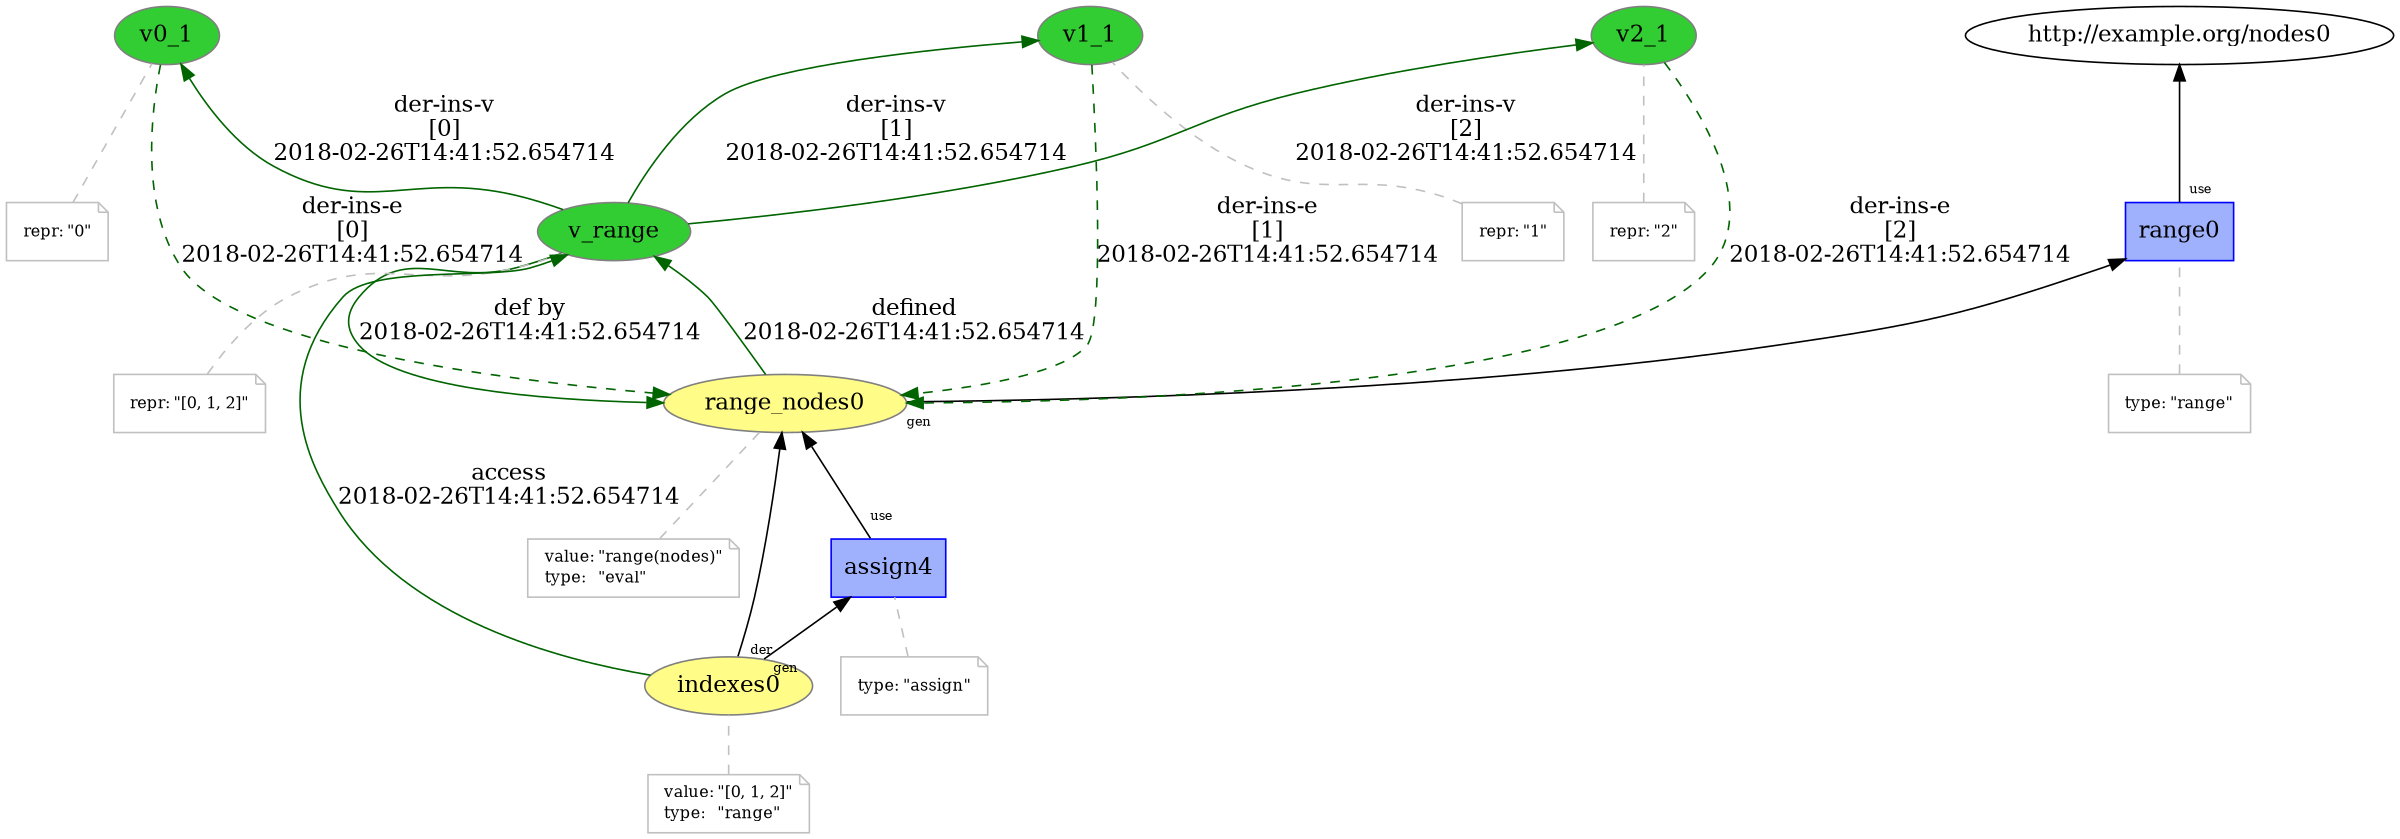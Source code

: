 digraph "PROV" { size="16,12"; rankdir="BT";
"http://example.org/range_nodes0" [fillcolor="#FFFC87",color="#808080",style="filled",label="range_nodes0",URL="http://example.org/range_nodes0"]
"-attrs0" [color="gray",shape="note",fontsize="10",fontcolor="black",label=<<TABLE cellpadding="0" border="0">
	<TR>
	    <TD align="left">value:</TD>
	    <TD align="left">&quot;range(nodes)&quot;</TD>
	</TR>
	<TR>
	    <TD align="left">type:</TD>
	    <TD align="left">&quot;eval&quot;</TD>
	</TR>
</TABLE>>]
"-attrs0" -> "http://example.org/range_nodes0" [color="gray",style="dashed",arrowhead="none"]
"http://example.org/v0_1" [fillcolor="#32CD32",color="#808080",style="filled",label="v0_1",URL="http://example.org/v0_1"]
"-attrs1" [color="gray",shape="note",fontsize="10",fontcolor="black",label=<<TABLE cellpadding="0" border="0">
	<TR>
	    <TD align="left">repr:</TD>
	    <TD align="left">&quot;0&quot;</TD>
	</TR>
</TABLE>>]
"-attrs1" -> "http://example.org/v0_1" [color="gray",style="dashed",arrowhead="none"]
"http://example.org/v1_1" [fillcolor="#32CD32",color="#808080",style="filled",label="v1_1",URL="http://example.org/v1_1"]
"-attrs2" [color="gray",shape="note",fontsize="10",fontcolor="black",label=<<TABLE cellpadding="0" border="0">
	<TR>
	    <TD align="left">repr:</TD>
	    <TD align="left">&quot;1&quot;</TD>
	</TR>
</TABLE>>]
"-attrs2" -> "http://example.org/v1_1" [color="gray",style="dashed",arrowhead="none"]
"http://example.org/v2_1" [fillcolor="#32CD32",color="#808080",style="filled",label="v2_1",URL="http://example.org/v2_1"]
"-attrs3" [color="gray",shape="note",fontsize="10",fontcolor="black",label=<<TABLE cellpadding="0" border="0">
	<TR>
	    <TD align="left">repr:</TD>
	    <TD align="left">&quot;2&quot;</TD>
	</TR>
</TABLE>>]
"-attrs3" -> "http://example.org/v2_1" [color="gray",style="dashed",arrowhead="none"]
"http://example.org/v_range" [fillcolor="#32CD32",color="#808080",style="filled",label="v_range",URL="http://example.org/v_range"]
"-attrs4" [color="gray",shape="note",fontsize="10",fontcolor="black",label=<<TABLE cellpadding="0" border="0">
	<TR>
	    <TD align="left">repr:</TD>
	    <TD align="left">&quot;[0, 1, 2]&quot;</TD>
	</TR>
</TABLE>>]
"-attrs4" -> "http://example.org/v_range" [color="gray",style="dashed",arrowhead="none"]
"http://example.org/v_range" -> "http://example.org/v0_1" [labelfontsize="8",labeldistance="1.5",color="darkgreen",labelangle="60.0",rotation="20",label="der-ins-v
[0]
2018-02-26T14:41:52.654714"]
"http://example.org/v0_1" -> "http://example.org/range_nodes0" [labelfontsize="8",labeldistance="1.5",color="darkgreen",labelangle="60.0",rotation="20",label="der-ins-e
[0]
2018-02-26T14:41:52.654714",style="dashed"]
"http://example.org/v_range" -> "http://example.org/v1_1" [labelfontsize="8",labeldistance="1.5",color="darkgreen",labelangle="60.0",rotation="20",label="der-ins-v
[1]
2018-02-26T14:41:52.654714"]
"http://example.org/v1_1" -> "http://example.org/range_nodes0" [labelfontsize="8",labeldistance="1.5",color="darkgreen",labelangle="60.0",rotation="20",label="der-ins-e
[1]
2018-02-26T14:41:52.654714",style="dashed"]
"http://example.org/v_range" -> "http://example.org/v2_1" [labelfontsize="8",labeldistance="1.5",color="darkgreen",labelangle="60.0",rotation="20",label="der-ins-v
[2]
2018-02-26T14:41:52.654714"]
"http://example.org/v2_1" -> "http://example.org/range_nodes0" [labelfontsize="8",labeldistance="1.5",color="darkgreen",labelangle="60.0",rotation="20",label="der-ins-e
[2]
2018-02-26T14:41:52.654714",style="dashed"]
"http://example.org/range_nodes0" -> "http://example.org/v_range" [labelfontsize="8",labeldistance="1.5",color="darkgreen",labelangle="60.0",rotation="20",label="defined
2018-02-26T14:41:52.654714"]
"http://example.org/v_range" -> "http://example.org/range_nodes0" [labelfontsize="8",labeldistance="1.5",color="darkgreen",labelangle="60.0",rotation="20",label="def by
2018-02-26T14:41:52.654714"]
"http://example.org/range0" [fillcolor="#9FB1FC",color="#0000FF",shape="polygon",sides="4",style="filled",label="range0",URL="http://example.org/range0"]
"-attrs5" [color="gray",shape="note",fontsize="10",fontcolor="black",label=<<TABLE cellpadding="0" border="0">
	<TR>
	    <TD align="left">type:</TD>
	    <TD align="left">&quot;range&quot;</TD>
	</TR>
</TABLE>>]
"-attrs5" -> "http://example.org/range0" [color="gray",style="dashed",arrowhead="none"]
"http://example.org/range0" -> "http://example.org/nodes0" [labelfontsize="8",labeldistance="1.5",labelangle="60.0",rotation="20",taillabel="use"]
"http://example.org/range_nodes0" -> "http://example.org/range0" [labelfontsize="8",labeldistance="1.5",labelangle="60.0",rotation="20",taillabel="gen"]
"http://example.org/indexes0" [fillcolor="#FFFC87",color="#808080",style="filled",label="indexes0",URL="http://example.org/indexes0"]
"-attrs6" [color="gray",shape="note",fontsize="10",fontcolor="black",label=<<TABLE cellpadding="0" border="0">
	<TR>
	    <TD align="left">value:</TD>
	    <TD align="left">&quot;[0, 1, 2]&quot;</TD>
	</TR>
	<TR>
	    <TD align="left">type:</TD>
	    <TD align="left">&quot;range&quot;</TD>
	</TR>
</TABLE>>]
"-attrs6" -> "http://example.org/indexes0" [color="gray",style="dashed",arrowhead="none"]
"http://example.org/indexes0" -> "http://example.org/v_range" [labelfontsize="8",labeldistance="1.5",color="darkgreen",labelangle="60.0",rotation="20",label="access
2018-02-26T14:41:52.654714"]
"http://example.org/assign4" [fillcolor="#9FB1FC",color="#0000FF",shape="polygon",sides="4",style="filled",label="assign4",URL="http://example.org/assign4"]
"-attrs7" [color="gray",shape="note",fontsize="10",fontcolor="black",label=<<TABLE cellpadding="0" border="0">
	<TR>
	    <TD align="left">type:</TD>
	    <TD align="left">&quot;assign&quot;</TD>
	</TR>
</TABLE>>]
"-attrs7" -> "http://example.org/assign4" [color="gray",style="dashed",arrowhead="none"]
"http://example.org/assign4" -> "http://example.org/range_nodes0" [labelfontsize="8",labeldistance="1.5",labelangle="60.0",rotation="20",taillabel="use"]
"http://example.org/indexes0" -> "http://example.org/range_nodes0" [labelfontsize="8",labeldistance="1.5",labelangle="60.0",rotation="20",taillabel="der"]
"http://example.org/indexes0" -> "http://example.org/assign4" [labelfontsize="8",labeldistance="1.5",labelangle="60.0",rotation="20",taillabel="gen"]
}